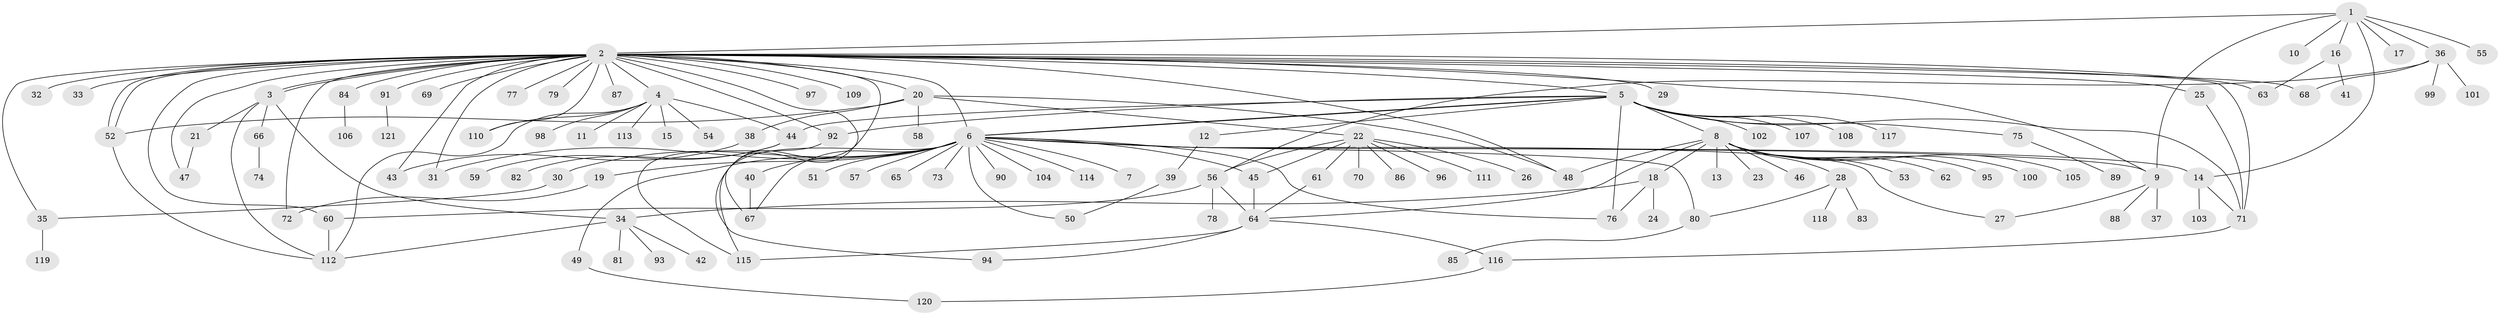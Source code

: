 // Generated by graph-tools (version 1.1) at 2025/49/03/09/25 03:49:50]
// undirected, 121 vertices, 166 edges
graph export_dot {
graph [start="1"]
  node [color=gray90,style=filled];
  1;
  2;
  3;
  4;
  5;
  6;
  7;
  8;
  9;
  10;
  11;
  12;
  13;
  14;
  15;
  16;
  17;
  18;
  19;
  20;
  21;
  22;
  23;
  24;
  25;
  26;
  27;
  28;
  29;
  30;
  31;
  32;
  33;
  34;
  35;
  36;
  37;
  38;
  39;
  40;
  41;
  42;
  43;
  44;
  45;
  46;
  47;
  48;
  49;
  50;
  51;
  52;
  53;
  54;
  55;
  56;
  57;
  58;
  59;
  60;
  61;
  62;
  63;
  64;
  65;
  66;
  67;
  68;
  69;
  70;
  71;
  72;
  73;
  74;
  75;
  76;
  77;
  78;
  79;
  80;
  81;
  82;
  83;
  84;
  85;
  86;
  87;
  88;
  89;
  90;
  91;
  92;
  93;
  94;
  95;
  96;
  97;
  98;
  99;
  100;
  101;
  102;
  103;
  104;
  105;
  106;
  107;
  108;
  109;
  110;
  111;
  112;
  113;
  114;
  115;
  116;
  117;
  118;
  119;
  120;
  121;
  1 -- 2;
  1 -- 9;
  1 -- 10;
  1 -- 14;
  1 -- 16;
  1 -- 17;
  1 -- 36;
  1 -- 55;
  2 -- 3;
  2 -- 3;
  2 -- 4;
  2 -- 5;
  2 -- 6;
  2 -- 9;
  2 -- 20;
  2 -- 25;
  2 -- 29;
  2 -- 31;
  2 -- 32;
  2 -- 33;
  2 -- 35;
  2 -- 43;
  2 -- 47;
  2 -- 48;
  2 -- 52;
  2 -- 52;
  2 -- 60;
  2 -- 63;
  2 -- 67;
  2 -- 68;
  2 -- 69;
  2 -- 71;
  2 -- 72;
  2 -- 77;
  2 -- 79;
  2 -- 84;
  2 -- 87;
  2 -- 91;
  2 -- 92;
  2 -- 94;
  2 -- 97;
  2 -- 109;
  2 -- 110;
  3 -- 21;
  3 -- 34;
  3 -- 66;
  3 -- 112;
  4 -- 11;
  4 -- 15;
  4 -- 44;
  4 -- 54;
  4 -- 98;
  4 -- 110;
  4 -- 112;
  4 -- 113;
  5 -- 6;
  5 -- 6;
  5 -- 8;
  5 -- 12;
  5 -- 44;
  5 -- 71;
  5 -- 75;
  5 -- 76;
  5 -- 92;
  5 -- 102;
  5 -- 107;
  5 -- 108;
  5 -- 117;
  6 -- 7;
  6 -- 9;
  6 -- 14;
  6 -- 19;
  6 -- 27;
  6 -- 30;
  6 -- 31;
  6 -- 40;
  6 -- 45;
  6 -- 49;
  6 -- 50;
  6 -- 51;
  6 -- 57;
  6 -- 65;
  6 -- 67;
  6 -- 73;
  6 -- 76;
  6 -- 80;
  6 -- 90;
  6 -- 104;
  6 -- 114;
  6 -- 115;
  8 -- 13;
  8 -- 18;
  8 -- 23;
  8 -- 28;
  8 -- 46;
  8 -- 48;
  8 -- 53;
  8 -- 62;
  8 -- 64;
  8 -- 95;
  8 -- 100;
  8 -- 105;
  9 -- 27;
  9 -- 37;
  9 -- 88;
  12 -- 39;
  14 -- 71;
  14 -- 103;
  16 -- 41;
  16 -- 63;
  18 -- 24;
  18 -- 34;
  18 -- 76;
  19 -- 72;
  20 -- 22;
  20 -- 38;
  20 -- 48;
  20 -- 52;
  20 -- 58;
  21 -- 47;
  22 -- 26;
  22 -- 45;
  22 -- 56;
  22 -- 61;
  22 -- 70;
  22 -- 86;
  22 -- 96;
  22 -- 111;
  25 -- 71;
  28 -- 80;
  28 -- 83;
  28 -- 118;
  30 -- 35;
  34 -- 42;
  34 -- 81;
  34 -- 93;
  34 -- 112;
  35 -- 119;
  36 -- 56;
  36 -- 68;
  36 -- 99;
  36 -- 101;
  38 -- 43;
  39 -- 50;
  40 -- 67;
  44 -- 59;
  44 -- 82;
  45 -- 64;
  49 -- 120;
  52 -- 112;
  56 -- 60;
  56 -- 64;
  56 -- 78;
  60 -- 112;
  61 -- 64;
  64 -- 94;
  64 -- 115;
  64 -- 116;
  66 -- 74;
  71 -- 116;
  75 -- 89;
  80 -- 85;
  84 -- 106;
  91 -- 121;
  92 -- 115;
  116 -- 120;
}
